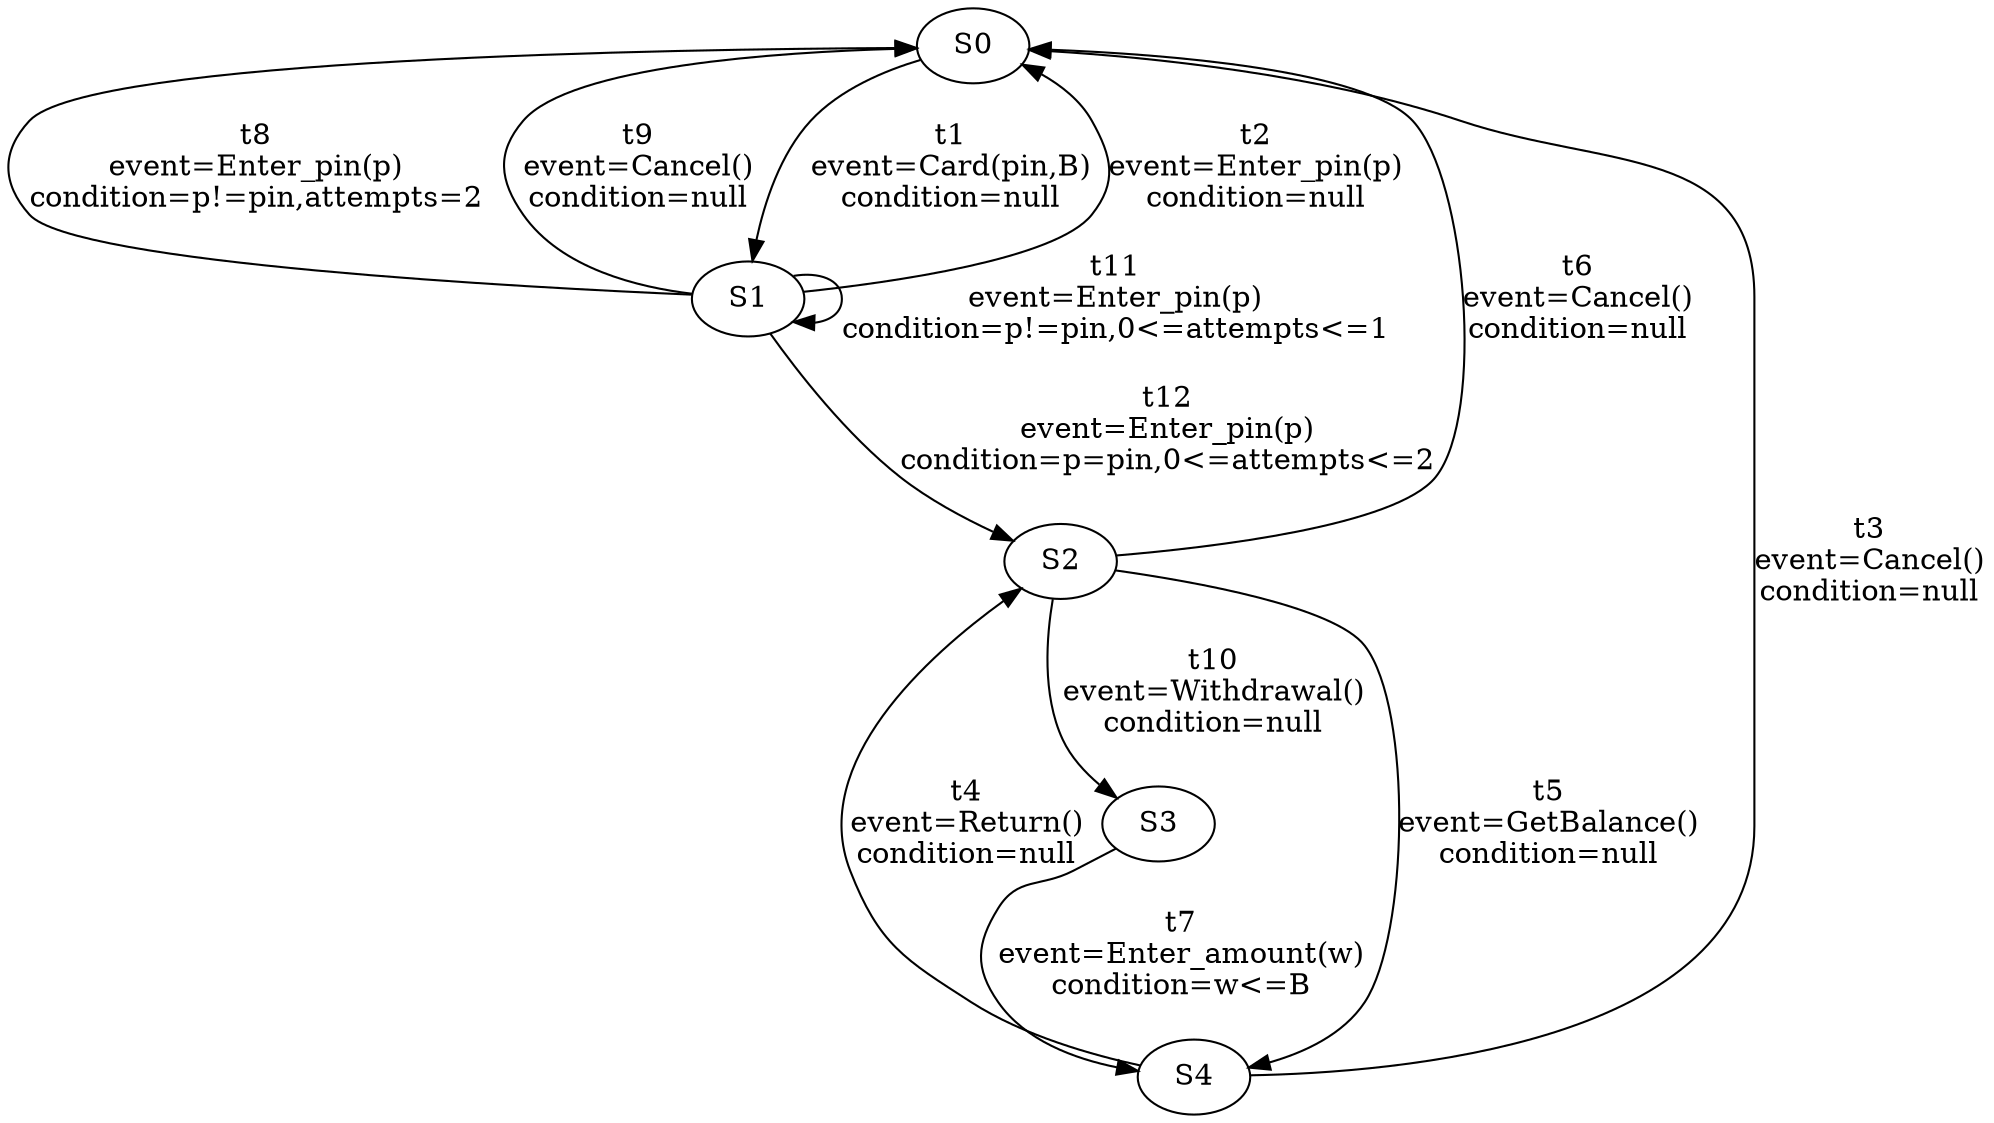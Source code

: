 digraph g {
 S0 -> S1 [ label="t1
event=Card(pin,B)
condition=null" ];
 S1 -> S0 [ label="t2
event=Enter_pin(p)
condition=null" ];
 S4 -> S0 [ label="t3
event=Cancel()
condition=null" ];
 S4 -> S2 [ label="t4
event=Return()
condition=null" ];
 S2 -> S4 [ label="t5
event=GetBalance()
condition=null" ];
 S2 -> S0 [ label="t6
event=Cancel()
condition=null" ];
 S3 -> S4 [ label="t7
event=Enter_amount(w)
condition=w<=B" ];
 S1 -> S0 [ label="t8
event=Enter_pin(p)
condition=p!=pin,attempts=2" ];
 S1 -> S0 [ label="t9
event=Cancel()
condition=null" ];
 S2 -> S3 [ label="t10
event=Withdrawal()
condition=null" ];
 S1 -> S1 [ label="t11
event=Enter_pin(p)
condition=p!=pin,0<=attempts<=1" ];
 S1 -> S2 [ label="t12
event=Enter_pin(p)
condition=p=pin,0<=attempts<=2" ];
}
